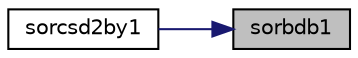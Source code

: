 digraph "sorbdb1"
{
 // LATEX_PDF_SIZE
  edge [fontname="Helvetica",fontsize="10",labelfontname="Helvetica",labelfontsize="10"];
  node [fontname="Helvetica",fontsize="10",shape=record];
  rankdir="RL";
  Node1 [label="sorbdb1",height=0.2,width=0.4,color="black", fillcolor="grey75", style="filled", fontcolor="black",tooltip="SORBDB1"];
  Node1 -> Node2 [dir="back",color="midnightblue",fontsize="10",style="solid",fontname="Helvetica"];
  Node2 [label="sorcsd2by1",height=0.2,width=0.4,color="black", fillcolor="white", style="filled",URL="$sorcsd2by1_8f.html#a2d57126590287389a69bc798fe36854f",tooltip="SORCSD2BY1"];
}
